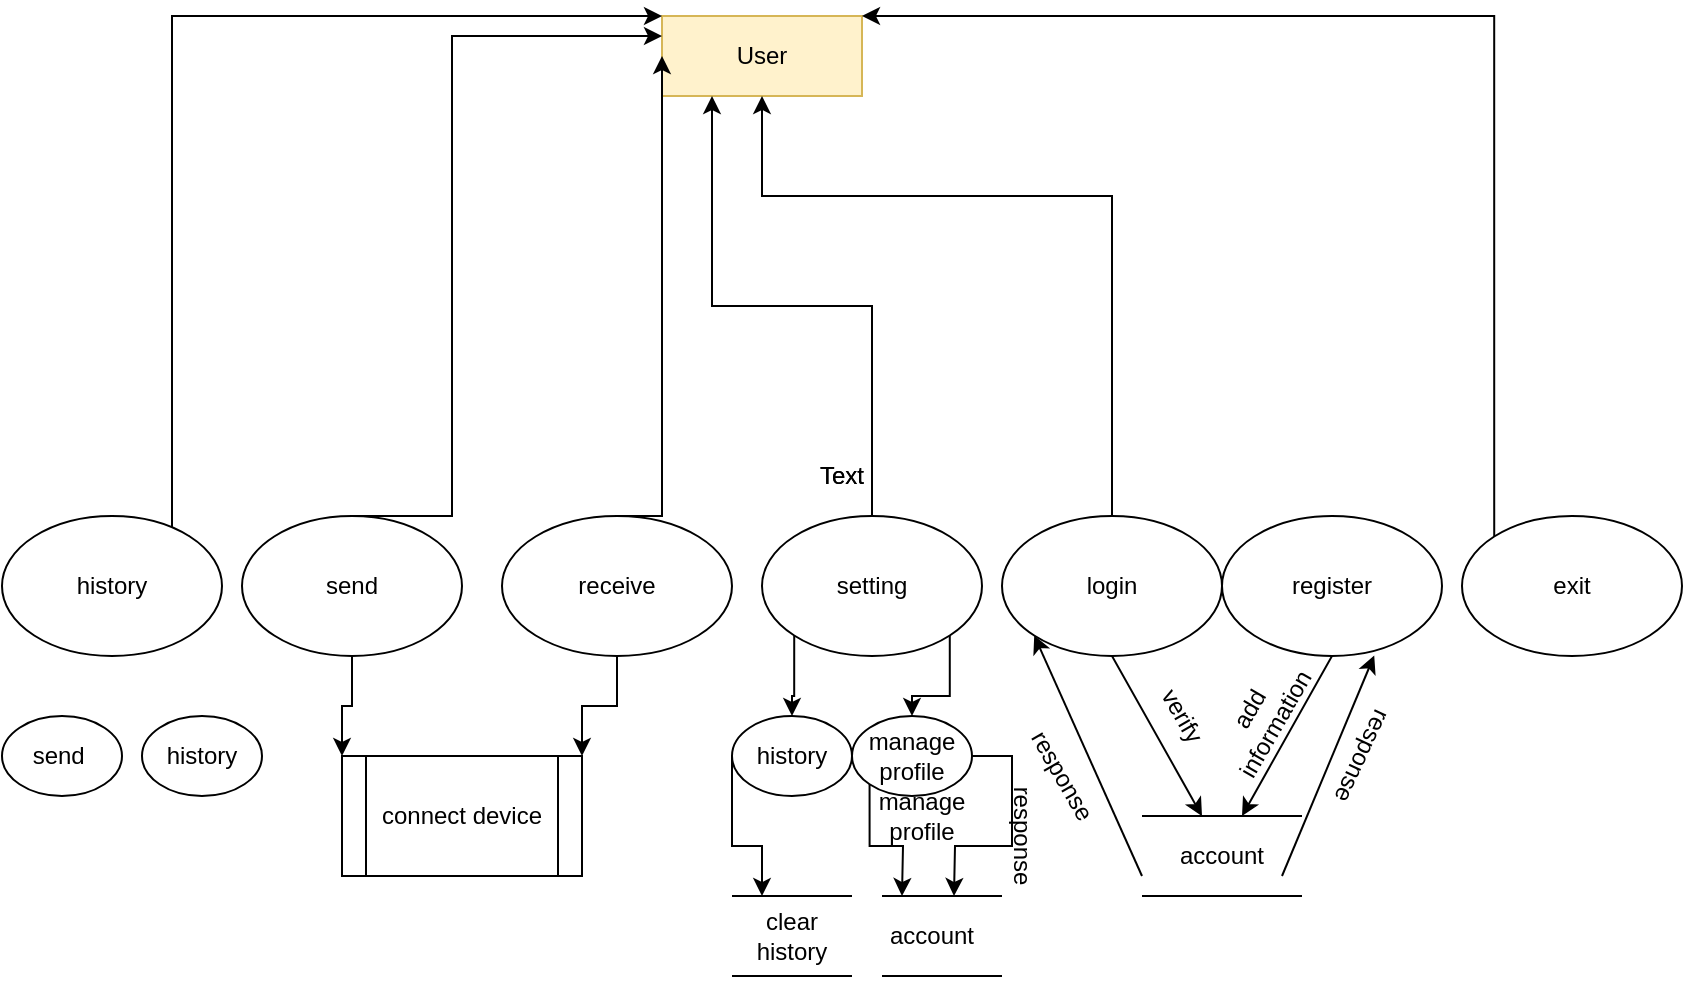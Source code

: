<mxfile version="13.8.8" type="github">
  <diagram id="Zbwl8wvD-sHAzkLf0T-7" name="Page-1">
    <mxGraphModel dx="1038" dy="532" grid="1" gridSize="10" guides="1" tooltips="1" connect="1" arrows="1" fold="1" page="1" pageScale="1" pageWidth="850" pageHeight="1100" math="0" shadow="0">
      <root>
        <mxCell id="0" />
        <mxCell id="1" parent="0" />
        <mxCell id="XJIjpKOOUDKjIPjvbLwy-1" value="User" style="rounded=0;whiteSpace=wrap;html=1;fillColor=#fff2cc;strokeColor=#d6b656;" parent="1" vertex="1">
          <mxGeometry x="330" y="40" width="100" height="40" as="geometry" />
        </mxCell>
        <mxCell id="XJIjpKOOUDKjIPjvbLwy-9" style="edgeStyle=orthogonalEdgeStyle;rounded=0;orthogonalLoop=1;jettySize=auto;html=1;exitX=1;exitY=0;exitDx=0;exitDy=0;entryX=0;entryY=0;entryDx=0;entryDy=0;" parent="1" source="XJIjpKOOUDKjIPjvbLwy-4" target="XJIjpKOOUDKjIPjvbLwy-1" edge="1">
          <mxGeometry relative="1" as="geometry">
            <Array as="points">
              <mxPoint x="85" y="300" />
              <mxPoint x="85" y="40" />
            </Array>
            <mxPoint x="325" y="185" as="targetPoint" />
          </mxGeometry>
        </mxCell>
        <mxCell id="XJIjpKOOUDKjIPjvbLwy-4" value="history" style="ellipse;whiteSpace=wrap;html=1;" parent="1" vertex="1">
          <mxGeometry y="290" width="110" height="70" as="geometry" />
        </mxCell>
        <mxCell id="XJIjpKOOUDKjIPjvbLwy-10" style="edgeStyle=orthogonalEdgeStyle;rounded=0;orthogonalLoop=1;jettySize=auto;html=1;exitX=0.5;exitY=0;exitDx=0;exitDy=0;entryX=0;entryY=0.25;entryDx=0;entryDy=0;" parent="1" source="XJIjpKOOUDKjIPjvbLwy-5" target="XJIjpKOOUDKjIPjvbLwy-1" edge="1">
          <mxGeometry relative="1" as="geometry">
            <Array as="points">
              <mxPoint x="225" y="50" />
            </Array>
            <mxPoint x="341.109" y="209.749" as="targetPoint" />
          </mxGeometry>
        </mxCell>
        <mxCell id="OhDdGksoDAt_d92AMzmM-37" style="edgeStyle=orthogonalEdgeStyle;rounded=0;orthogonalLoop=1;jettySize=auto;html=1;entryX=0;entryY=0;entryDx=0;entryDy=0;" edge="1" parent="1" source="XJIjpKOOUDKjIPjvbLwy-5" target="OhDdGksoDAt_d92AMzmM-36">
          <mxGeometry relative="1" as="geometry" />
        </mxCell>
        <mxCell id="XJIjpKOOUDKjIPjvbLwy-5" value="send" style="ellipse;whiteSpace=wrap;html=1;" parent="1" vertex="1">
          <mxGeometry x="120" y="290" width="110" height="70" as="geometry" />
        </mxCell>
        <mxCell id="XJIjpKOOUDKjIPjvbLwy-11" style="edgeStyle=orthogonalEdgeStyle;rounded=0;orthogonalLoop=1;jettySize=auto;html=1;exitX=0.5;exitY=0;exitDx=0;exitDy=0;entryX=0;entryY=0.5;entryDx=0;entryDy=0;" parent="1" source="XJIjpKOOUDKjIPjvbLwy-6" target="XJIjpKOOUDKjIPjvbLwy-1" edge="1">
          <mxGeometry relative="1" as="geometry">
            <Array as="points">
              <mxPoint x="330" y="290" />
            </Array>
            <mxPoint x="380" y="220" as="targetPoint" />
          </mxGeometry>
        </mxCell>
        <mxCell id="OhDdGksoDAt_d92AMzmM-38" style="edgeStyle=orthogonalEdgeStyle;rounded=0;orthogonalLoop=1;jettySize=auto;html=1;exitX=0.5;exitY=1;exitDx=0;exitDy=0;entryX=1;entryY=0;entryDx=0;entryDy=0;" edge="1" parent="1" source="XJIjpKOOUDKjIPjvbLwy-6" target="OhDdGksoDAt_d92AMzmM-36">
          <mxGeometry relative="1" as="geometry" />
        </mxCell>
        <mxCell id="XJIjpKOOUDKjIPjvbLwy-6" value="receive" style="ellipse;whiteSpace=wrap;html=1;" parent="1" vertex="1">
          <mxGeometry x="250" y="290" width="115" height="70" as="geometry" />
        </mxCell>
        <mxCell id="XJIjpKOOUDKjIPjvbLwy-12" style="edgeStyle=orthogonalEdgeStyle;rounded=0;orthogonalLoop=1;jettySize=auto;html=1;exitX=0.5;exitY=0;exitDx=0;exitDy=0;entryX=0.25;entryY=1;entryDx=0;entryDy=0;" parent="1" source="XJIjpKOOUDKjIPjvbLwy-7" target="XJIjpKOOUDKjIPjvbLwy-1" edge="1">
          <mxGeometry relative="1" as="geometry">
            <mxPoint x="435" y="185" as="targetPoint" />
          </mxGeometry>
        </mxCell>
        <mxCell id="OhDdGksoDAt_d92AMzmM-18" style="edgeStyle=orthogonalEdgeStyle;rounded=0;orthogonalLoop=1;jettySize=auto;html=1;exitX=0;exitY=1;exitDx=0;exitDy=0;entryX=0.5;entryY=0;entryDx=0;entryDy=0;" edge="1" parent="1" source="XJIjpKOOUDKjIPjvbLwy-7" target="OhDdGksoDAt_d92AMzmM-16">
          <mxGeometry relative="1" as="geometry" />
        </mxCell>
        <mxCell id="OhDdGksoDAt_d92AMzmM-19" style="edgeStyle=orthogonalEdgeStyle;rounded=0;orthogonalLoop=1;jettySize=auto;html=1;exitX=1;exitY=1;exitDx=0;exitDy=0;entryX=0.5;entryY=0;entryDx=0;entryDy=0;" edge="1" parent="1" source="XJIjpKOOUDKjIPjvbLwy-7" target="OhDdGksoDAt_d92AMzmM-17">
          <mxGeometry relative="1" as="geometry" />
        </mxCell>
        <mxCell id="XJIjpKOOUDKjIPjvbLwy-7" value="setting" style="ellipse;whiteSpace=wrap;html=1;" parent="1" vertex="1">
          <mxGeometry x="380" y="290" width="110" height="70" as="geometry" />
        </mxCell>
        <mxCell id="XJIjpKOOUDKjIPjvbLwy-13" style="edgeStyle=orthogonalEdgeStyle;rounded=0;orthogonalLoop=1;jettySize=auto;html=1;exitX=0;exitY=0;exitDx=0;exitDy=0;entryX=0.5;entryY=1;entryDx=0;entryDy=0;" parent="1" source="XJIjpKOOUDKjIPjvbLwy-8" target="XJIjpKOOUDKjIPjvbLwy-1" edge="1">
          <mxGeometry relative="1" as="geometry">
            <Array as="points">
              <mxPoint x="555" y="300" />
              <mxPoint x="555" y="130" />
              <mxPoint x="380" y="130" />
            </Array>
            <mxPoint x="429" y="202" as="targetPoint" />
          </mxGeometry>
        </mxCell>
        <mxCell id="XJIjpKOOUDKjIPjvbLwy-8" value="login" style="ellipse;whiteSpace=wrap;html=1;" parent="1" vertex="1">
          <mxGeometry x="500" y="290" width="110" height="70" as="geometry" />
        </mxCell>
        <mxCell id="XJIjpKOOUDKjIPjvbLwy-15" style="edgeStyle=orthogonalEdgeStyle;rounded=0;orthogonalLoop=1;jettySize=auto;html=1;exitX=0;exitY=0;exitDx=0;exitDy=0;entryX=1;entryY=0;entryDx=0;entryDy=0;" parent="1" source="XJIjpKOOUDKjIPjvbLwy-14" target="XJIjpKOOUDKjIPjvbLwy-1" edge="1">
          <mxGeometry relative="1" as="geometry">
            <Array as="points">
              <mxPoint x="746" y="40" />
            </Array>
            <mxPoint x="435" y="185" as="targetPoint" />
          </mxGeometry>
        </mxCell>
        <mxCell id="XJIjpKOOUDKjIPjvbLwy-14" value="exit" style="ellipse;whiteSpace=wrap;html=1;" parent="1" vertex="1">
          <mxGeometry x="730" y="290" width="110" height="70" as="geometry" />
        </mxCell>
        <mxCell id="OhDdGksoDAt_d92AMzmM-1" value="register" style="ellipse;whiteSpace=wrap;html=1;" vertex="1" parent="1">
          <mxGeometry x="610" y="290" width="110" height="70" as="geometry" />
        </mxCell>
        <mxCell id="OhDdGksoDAt_d92AMzmM-2" value="" style="endArrow=classic;html=1;exitX=0.5;exitY=1;exitDx=0;exitDy=0;" edge="1" parent="1" source="OhDdGksoDAt_d92AMzmM-1">
          <mxGeometry width="50" height="50" relative="1" as="geometry">
            <mxPoint x="565" y="370" as="sourcePoint" />
            <mxPoint x="620" y="440" as="targetPoint" />
          </mxGeometry>
        </mxCell>
        <mxCell id="OhDdGksoDAt_d92AMzmM-3" value="" style="endArrow=none;html=1;" edge="1" parent="1">
          <mxGeometry width="50" height="50" relative="1" as="geometry">
            <mxPoint x="570" y="480" as="sourcePoint" />
            <mxPoint x="650" y="480" as="targetPoint" />
          </mxGeometry>
        </mxCell>
        <mxCell id="OhDdGksoDAt_d92AMzmM-4" value="" style="endArrow=none;html=1;" edge="1" parent="1">
          <mxGeometry width="50" height="50" relative="1" as="geometry">
            <mxPoint x="570" y="440" as="sourcePoint" />
            <mxPoint x="650" y="440" as="targetPoint" />
          </mxGeometry>
        </mxCell>
        <mxCell id="OhDdGksoDAt_d92AMzmM-6" value="" style="endArrow=classic;html=1;exitX=0.5;exitY=1;exitDx=0;exitDy=0;" edge="1" parent="1" source="XJIjpKOOUDKjIPjvbLwy-8">
          <mxGeometry width="50" height="50" relative="1" as="geometry">
            <mxPoint x="555" y="360" as="sourcePoint" />
            <mxPoint x="600" y="440" as="targetPoint" />
          </mxGeometry>
        </mxCell>
        <mxCell id="OhDdGksoDAt_d92AMzmM-7" value="Text" style="text;html=1;strokeColor=none;fillColor=none;align=center;verticalAlign=middle;whiteSpace=wrap;rounded=0;" vertex="1" parent="1">
          <mxGeometry x="400" y="260" width="40" height="20" as="geometry" />
        </mxCell>
        <mxCell id="OhDdGksoDAt_d92AMzmM-8" value="Text" style="text;html=1;strokeColor=none;fillColor=none;align=center;verticalAlign=middle;whiteSpace=wrap;rounded=0;" vertex="1" parent="1">
          <mxGeometry x="400" y="260" width="40" height="20" as="geometry" />
        </mxCell>
        <mxCell id="OhDdGksoDAt_d92AMzmM-9" value="account" style="text;html=1;strokeColor=none;fillColor=none;align=center;verticalAlign=middle;whiteSpace=wrap;rounded=0;" vertex="1" parent="1">
          <mxGeometry x="590" y="450" width="40" height="20" as="geometry" />
        </mxCell>
        <mxCell id="OhDdGksoDAt_d92AMzmM-10" value="verify&lt;br&gt;" style="text;html=1;strokeColor=none;fillColor=none;align=center;verticalAlign=middle;whiteSpace=wrap;rounded=0;rotation=60;" vertex="1" parent="1">
          <mxGeometry x="570" y="380" width="40" height="20" as="geometry" />
        </mxCell>
        <mxCell id="OhDdGksoDAt_d92AMzmM-11" value="add information&lt;br&gt;" style="text;html=1;strokeColor=none;fillColor=none;align=center;verticalAlign=middle;whiteSpace=wrap;rounded=0;rotation=-60;" vertex="1" parent="1">
          <mxGeometry x="610" y="380" width="40" height="20" as="geometry" />
        </mxCell>
        <mxCell id="OhDdGksoDAt_d92AMzmM-12" value="" style="endArrow=classic;html=1;entryX=0;entryY=1;entryDx=0;entryDy=0;" edge="1" parent="1" target="XJIjpKOOUDKjIPjvbLwy-8">
          <mxGeometry width="50" height="50" relative="1" as="geometry">
            <mxPoint x="570" y="470" as="sourcePoint" />
            <mxPoint x="565" y="460" as="targetPoint" />
          </mxGeometry>
        </mxCell>
        <mxCell id="OhDdGksoDAt_d92AMzmM-13" value="" style="endArrow=classic;html=1;entryX=0;entryY=1;entryDx=0;entryDy=0;" edge="1" parent="1">
          <mxGeometry width="50" height="50" relative="1" as="geometry">
            <mxPoint x="640" y="470" as="sourcePoint" />
            <mxPoint x="686.109" y="359.749" as="targetPoint" />
          </mxGeometry>
        </mxCell>
        <mxCell id="OhDdGksoDAt_d92AMzmM-14" value="response" style="text;html=1;strokeColor=none;fillColor=none;align=center;verticalAlign=middle;whiteSpace=wrap;rounded=0;rotation=60;" vertex="1" parent="1">
          <mxGeometry x="510" y="410" width="40" height="20" as="geometry" />
        </mxCell>
        <mxCell id="OhDdGksoDAt_d92AMzmM-15" value="response" style="text;html=1;strokeColor=none;fillColor=none;align=center;verticalAlign=middle;whiteSpace=wrap;rounded=0;rotation=115;" vertex="1" parent="1">
          <mxGeometry x="660" y="400" width="40" height="20" as="geometry" />
        </mxCell>
        <mxCell id="OhDdGksoDAt_d92AMzmM-25" style="edgeStyle=orthogonalEdgeStyle;rounded=0;orthogonalLoop=1;jettySize=auto;html=1;exitX=0;exitY=0.5;exitDx=0;exitDy=0;" edge="1" parent="1" source="OhDdGksoDAt_d92AMzmM-16">
          <mxGeometry relative="1" as="geometry">
            <mxPoint x="380" y="480" as="targetPoint" />
            <Array as="points">
              <mxPoint x="365" y="455" />
              <mxPoint x="380" y="455" />
            </Array>
          </mxGeometry>
        </mxCell>
        <mxCell id="OhDdGksoDAt_d92AMzmM-16" value="history" style="ellipse;whiteSpace=wrap;html=1;" vertex="1" parent="1">
          <mxGeometry x="365" y="390" width="60" height="40" as="geometry" />
        </mxCell>
        <mxCell id="OhDdGksoDAt_d92AMzmM-30" style="edgeStyle=orthogonalEdgeStyle;rounded=0;orthogonalLoop=1;jettySize=auto;html=1;exitX=0;exitY=1;exitDx=0;exitDy=0;" edge="1" parent="1" source="OhDdGksoDAt_d92AMzmM-17">
          <mxGeometry relative="1" as="geometry">
            <mxPoint x="450" y="480" as="targetPoint" />
          </mxGeometry>
        </mxCell>
        <mxCell id="OhDdGksoDAt_d92AMzmM-31" style="edgeStyle=orthogonalEdgeStyle;rounded=0;orthogonalLoop=1;jettySize=auto;html=1;exitX=1;exitY=0.5;exitDx=0;exitDy=0;" edge="1" parent="1" source="OhDdGksoDAt_d92AMzmM-17">
          <mxGeometry relative="1" as="geometry">
            <mxPoint x="476" y="480" as="targetPoint" />
          </mxGeometry>
        </mxCell>
        <mxCell id="OhDdGksoDAt_d92AMzmM-17" value="manage profile" style="ellipse;whiteSpace=wrap;html=1;" vertex="1" parent="1">
          <mxGeometry x="425" y="390" width="60" height="40" as="geometry" />
        </mxCell>
        <mxCell id="OhDdGksoDAt_d92AMzmM-20" value="" style="endArrow=none;html=1;" edge="1" parent="1">
          <mxGeometry width="50" height="50" relative="1" as="geometry">
            <mxPoint x="365" y="520" as="sourcePoint" />
            <mxPoint x="425" y="520" as="targetPoint" />
          </mxGeometry>
        </mxCell>
        <mxCell id="OhDdGksoDAt_d92AMzmM-21" value="" style="endArrow=none;html=1;" edge="1" parent="1">
          <mxGeometry width="50" height="50" relative="1" as="geometry">
            <mxPoint x="365" y="480" as="sourcePoint" />
            <mxPoint x="425" y="480" as="targetPoint" />
          </mxGeometry>
        </mxCell>
        <mxCell id="OhDdGksoDAt_d92AMzmM-23" value="clear history" style="text;html=1;strokeColor=none;fillColor=none;align=center;verticalAlign=middle;whiteSpace=wrap;rounded=0;" vertex="1" parent="1">
          <mxGeometry x="375" y="490" width="40" height="20" as="geometry" />
        </mxCell>
        <mxCell id="OhDdGksoDAt_d92AMzmM-24" value="Text" style="text;html=1;align=center;verticalAlign=middle;resizable=0;points=[];autosize=1;" vertex="1" parent="1">
          <mxGeometry x="210" y="440" width="40" height="20" as="geometry" />
        </mxCell>
        <mxCell id="OhDdGksoDAt_d92AMzmM-27" value="" style="endArrow=none;html=1;" edge="1" parent="1">
          <mxGeometry width="50" height="50" relative="1" as="geometry">
            <mxPoint x="440" y="480" as="sourcePoint" />
            <mxPoint x="500" y="480" as="targetPoint" />
          </mxGeometry>
        </mxCell>
        <mxCell id="OhDdGksoDAt_d92AMzmM-28" value="" style="endArrow=none;html=1;" edge="1" parent="1">
          <mxGeometry width="50" height="50" relative="1" as="geometry">
            <mxPoint x="440" y="520" as="sourcePoint" />
            <mxPoint x="500" y="520" as="targetPoint" />
          </mxGeometry>
        </mxCell>
        <mxCell id="OhDdGksoDAt_d92AMzmM-29" value="account" style="text;html=1;strokeColor=none;fillColor=none;align=center;verticalAlign=middle;whiteSpace=wrap;rounded=0;" vertex="1" parent="1">
          <mxGeometry x="445" y="490" width="40" height="20" as="geometry" />
        </mxCell>
        <mxCell id="OhDdGksoDAt_d92AMzmM-34" value="manage&lt;br&gt;profile" style="text;html=1;strokeColor=none;fillColor=none;align=center;verticalAlign=middle;whiteSpace=wrap;rounded=0;" vertex="1" parent="1">
          <mxGeometry x="440" y="430" width="40" height="20" as="geometry" />
        </mxCell>
        <mxCell id="OhDdGksoDAt_d92AMzmM-35" value="response" style="text;html=1;strokeColor=none;fillColor=none;align=center;verticalAlign=middle;whiteSpace=wrap;rounded=0;rotation=90;" vertex="1" parent="1">
          <mxGeometry x="490" y="440" width="40" height="20" as="geometry" />
        </mxCell>
        <mxCell id="OhDdGksoDAt_d92AMzmM-36" value="connect device" style="shape=process;whiteSpace=wrap;html=1;backgroundOutline=1;" vertex="1" parent="1">
          <mxGeometry x="170" y="410" width="120" height="60" as="geometry" />
        </mxCell>
        <mxCell id="OhDdGksoDAt_d92AMzmM-39" value="send&amp;nbsp;" style="ellipse;whiteSpace=wrap;html=1;" vertex="1" parent="1">
          <mxGeometry y="390" width="60" height="40" as="geometry" />
        </mxCell>
        <mxCell id="OhDdGksoDAt_d92AMzmM-40" value="history" style="ellipse;whiteSpace=wrap;html=1;" vertex="1" parent="1">
          <mxGeometry x="70" y="390" width="60" height="40" as="geometry" />
        </mxCell>
      </root>
    </mxGraphModel>
  </diagram>
</mxfile>
